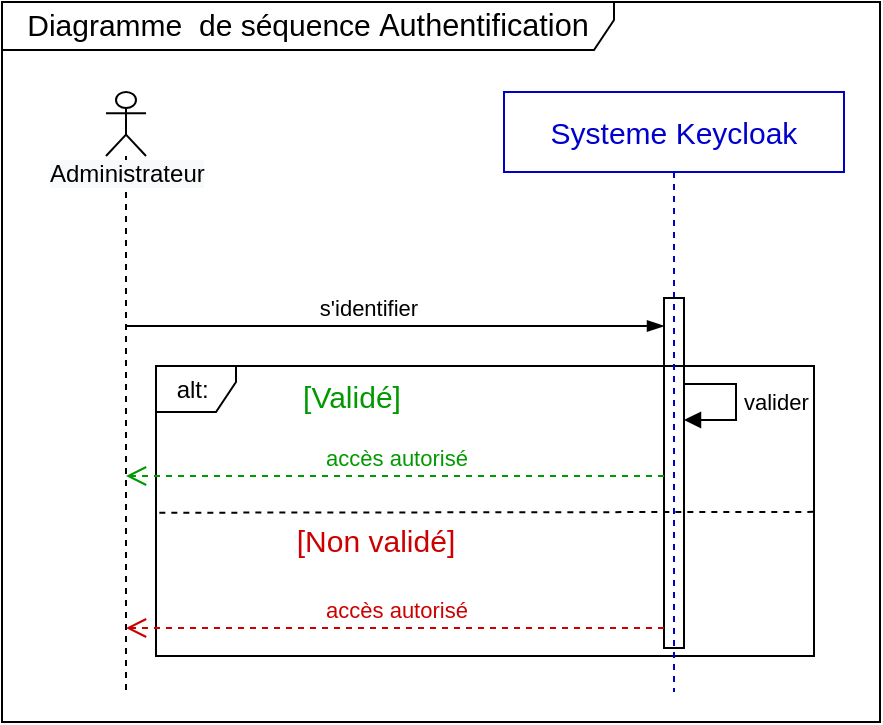 <mxfile version="20.2.3" type="github">
  <diagram id="gsbHqxYhHc9fUibaKr-V" name="Page-1">
    <mxGraphModel dx="1497" dy="836" grid="0" gridSize="10" guides="1" tooltips="1" connect="1" arrows="1" fold="1" page="1" pageScale="1" pageWidth="827" pageHeight="1169" math="0" shadow="0">
      <root>
        <mxCell id="0" />
        <mxCell id="1" parent="0" />
        <mxCell id="q0l0Mk9JsCo0bdmocPIy-21" value="" style="group" vertex="1" connectable="0" parent="1">
          <mxGeometry x="135" y="202" width="329" height="145" as="geometry" />
        </mxCell>
        <mxCell id="q0l0Mk9JsCo0bdmocPIy-17" value="alt:&amp;nbsp;" style="shape=umlFrame;whiteSpace=wrap;html=1;width=40;height=23;" vertex="1" parent="q0l0Mk9JsCo0bdmocPIy-21">
          <mxGeometry width="329" height="145" as="geometry" />
        </mxCell>
        <mxCell id="q0l0Mk9JsCo0bdmocPIy-18" value="&lt;div style=&quot;text-align: left; font-size: 15px;&quot;&gt;&lt;/div&gt;&lt;span style=&quot;text-align: right;&quot;&gt;&lt;div style=&quot;text-align: left;&quot;&gt;&lt;span style=&quot;background-color: initial;&quot;&gt;[Validé&lt;/span&gt;&lt;span style=&quot;background-color: initial;&quot;&gt;]&lt;/span&gt;&lt;/div&gt;&lt;/span&gt;" style="text;html=1;strokeColor=none;fillColor=none;align=center;verticalAlign=middle;whiteSpace=wrap;rounded=0;fontSize=15;fontColor=#009900;" vertex="1" parent="q0l0Mk9JsCo0bdmocPIy-21">
          <mxGeometry x="64.703" y="5.075" width="65.8" height="20.3" as="geometry" />
        </mxCell>
        <mxCell id="q0l0Mk9JsCo0bdmocPIy-19" value="&lt;div style=&quot;text-align: left; font-size: 15px;&quot;&gt;&lt;/div&gt;&lt;span style=&quot;text-align: right;&quot;&gt;&lt;div style=&quot;text-align: left;&quot;&gt;&lt;span style=&quot;background-color: initial;&quot;&gt;[Non validé&lt;/span&gt;&lt;span style=&quot;background-color: initial;&quot;&gt;]&lt;/span&gt;&lt;/div&gt;&lt;/span&gt;" style="text;html=1;strokeColor=none;fillColor=none;align=center;verticalAlign=middle;whiteSpace=wrap;rounded=0;fontSize=15;fontColor=#CC0000;" vertex="1" parent="q0l0Mk9JsCo0bdmocPIy-21">
          <mxGeometry x="64.703" y="76.512" width="89.927" height="20.3" as="geometry" />
        </mxCell>
        <mxCell id="q0l0Mk9JsCo0bdmocPIy-20" value="" style="html=1;verticalAlign=bottom;endArrow=none;dashed=1;endSize=8;rounded=0;endFill=0;exitX=0.999;exitY=0.503;exitDx=0;exitDy=0;exitPerimeter=0;entryX=0;entryY=0.506;entryDx=0;entryDy=0;entryPerimeter=0;" edge="1" parent="q0l0Mk9JsCo0bdmocPIy-21" source="q0l0Mk9JsCo0bdmocPIy-17" target="q0l0Mk9JsCo0bdmocPIy-17">
          <mxGeometry relative="1" as="geometry">
            <mxPoint x="867.134" y="253.46" as="sourcePoint" />
            <mxPoint x="534.844" y="253.895" as="targetPoint" />
          </mxGeometry>
        </mxCell>
        <mxCell id="q0l0Mk9JsCo0bdmocPIy-1" value="Diagramme&amp;nbsp; de séquence &lt;font face=&quot;Helvetica, sans-serif&quot;&gt;&lt;span style=&quot;font-size: 15.333px; background-color: rgb(255, 255, 255);&quot;&gt;Authentification&lt;/span&gt;&lt;/font&gt;" style="shape=umlFrame;whiteSpace=wrap;html=1;rounded=0;shadow=0;glass=0;sketch=0;fontSize=15;fillColor=none;width=306;height=24;" vertex="1" parent="1">
          <mxGeometry x="58" y="20" width="439" height="360" as="geometry" />
        </mxCell>
        <mxCell id="q0l0Mk9JsCo0bdmocPIy-2" value="" style="shape=umlLifeline;participant=umlActor;perimeter=lifelinePerimeter;whiteSpace=wrap;html=1;container=1;collapsible=0;recursiveResize=0;verticalAlign=top;spacingTop=36;outlineConnect=0;fillColor=none;size=32;sketch=0;shadow=0;rounded=0;glass=0;" vertex="1" parent="1">
          <mxGeometry x="110" y="65" width="20" height="300" as="geometry" />
        </mxCell>
        <mxCell id="q0l0Mk9JsCo0bdmocPIy-3" value="&lt;span style=&quot;color: rgb(0, 0, 0); font-family: Helvetica; font-size: 12px; font-style: normal; font-variant-ligatures: normal; font-variant-caps: normal; font-weight: 400; letter-spacing: normal; orphans: 2; text-align: center; text-indent: 0px; text-transform: none; widows: 2; word-spacing: 0px; -webkit-text-stroke-width: 0px; background-color: rgb(248, 249, 250); text-decoration-thickness: initial; text-decoration-style: initial; text-decoration-color: initial; float: none; display: inline !important;&quot;&gt;Administrateur&lt;/span&gt;" style="text;whiteSpace=wrap;html=1;" vertex="1" parent="1">
          <mxGeometry x="80" y="92" width="83" height="26" as="geometry" />
        </mxCell>
        <mxCell id="q0l0Mk9JsCo0bdmocPIy-8" value="Systeme Keycloak" style="shape=umlLifeline;perimeter=lifelinePerimeter;whiteSpace=wrap;html=1;container=1;collapsible=0;recursiveResize=0;outlineConnect=0;rounded=0;shadow=0;glass=0;sketch=0;fillColor=none;fontSize=15;fontColor=#0000CC;strokeColor=#0000CC;" vertex="1" parent="1">
          <mxGeometry x="309" y="65" width="170" height="300" as="geometry" />
        </mxCell>
        <mxCell id="q0l0Mk9JsCo0bdmocPIy-9" value="" style="html=1;points=[];perimeter=orthogonalPerimeter;rounded=0;shadow=0;glass=0;sketch=0;fontSize=15;fillColor=none;" vertex="1" parent="q0l0Mk9JsCo0bdmocPIy-8">
          <mxGeometry x="80" y="103" width="10" height="175" as="geometry" />
        </mxCell>
        <mxCell id="q0l0Mk9JsCo0bdmocPIy-16" value="valider" style="edgeStyle=orthogonalEdgeStyle;html=1;align=left;spacingLeft=2;endArrow=block;rounded=0;" edge="1" target="q0l0Mk9JsCo0bdmocPIy-9" parent="q0l0Mk9JsCo0bdmocPIy-8" source="q0l0Mk9JsCo0bdmocPIy-9">
          <mxGeometry relative="1" as="geometry">
            <mxPoint x="182" y="142" as="sourcePoint" />
            <Array as="points">
              <mxPoint x="116" y="146" />
              <mxPoint x="116" y="164" />
            </Array>
            <mxPoint x="187" y="162.0" as="targetPoint" />
          </mxGeometry>
        </mxCell>
        <mxCell id="q0l0Mk9JsCo0bdmocPIy-10" value="" style="edgeStyle=elbowEdgeStyle;fontSize=12;html=1;endArrow=blockThin;endFill=1;rounded=0;" edge="1" parent="1" source="q0l0Mk9JsCo0bdmocPIy-2" target="q0l0Mk9JsCo0bdmocPIy-9">
          <mxGeometry width="160" relative="1" as="geometry">
            <mxPoint x="180" y="196" as="sourcePoint" />
            <mxPoint x="340" y="196" as="targetPoint" />
            <Array as="points">
              <mxPoint x="160" y="182" />
              <mxPoint x="186" y="368" />
            </Array>
          </mxGeometry>
        </mxCell>
        <mxCell id="q0l0Mk9JsCo0bdmocPIy-11" value="s&#39;identifier" style="edgeLabel;html=1;align=center;verticalAlign=middle;resizable=0;points=[];" vertex="1" connectable="0" parent="q0l0Mk9JsCo0bdmocPIy-10">
          <mxGeometry x="-0.005" y="-1" relative="1" as="geometry">
            <mxPoint x="-13" y="-10" as="offset" />
          </mxGeometry>
        </mxCell>
        <mxCell id="q0l0Mk9JsCo0bdmocPIy-22" value="&lt;font color=&quot;#009900&quot;&gt;accès autorisé&lt;/font&gt;" style="html=1;verticalAlign=bottom;endArrow=open;dashed=1;endSize=8;rounded=0;strokeColor=#009900;" edge="1" parent="1" source="q0l0Mk9JsCo0bdmocPIy-9" target="q0l0Mk9JsCo0bdmocPIy-2">
          <mxGeometry relative="1" as="geometry">
            <mxPoint x="380" y="344" as="sourcePoint" />
            <mxPoint x="300" y="344" as="targetPoint" />
            <Array as="points">
              <mxPoint x="252" y="257" />
            </Array>
          </mxGeometry>
        </mxCell>
        <mxCell id="q0l0Mk9JsCo0bdmocPIy-23" value="accès autorisé" style="html=1;verticalAlign=bottom;endArrow=open;dashed=1;endSize=8;rounded=0;strokeColor=#CC0000;fontColor=#CC0000;" edge="1" parent="1" source="q0l0Mk9JsCo0bdmocPIy-9" target="q0l0Mk9JsCo0bdmocPIy-2">
          <mxGeometry relative="1" as="geometry">
            <mxPoint x="399" y="290" as="sourcePoint" />
            <mxPoint x="130" y="290" as="targetPoint" />
            <Array as="points">
              <mxPoint x="262" y="333" />
            </Array>
          </mxGeometry>
        </mxCell>
      </root>
    </mxGraphModel>
  </diagram>
</mxfile>
